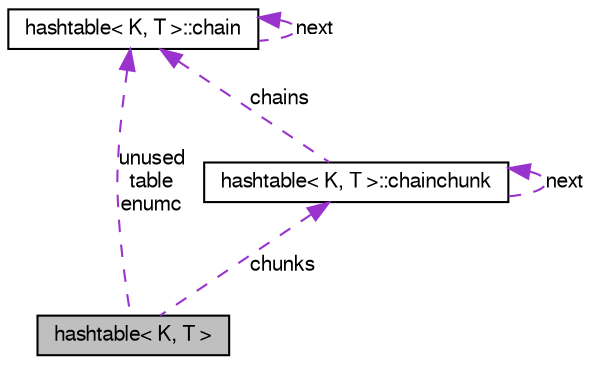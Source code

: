digraph G
{
  edge [fontname="FreeSans",fontsize="10",labelfontname="FreeSans",labelfontsize="10"];
  node [fontname="FreeSans",fontsize="10",shape=record];
  Node1 [label="hashtable\< K, T \>",height=0.2,width=0.4,color="black", fillcolor="grey75", style="filled" fontcolor="black"];
  Node2 -> Node1 [dir=back,color="darkorchid3",fontsize="10",style="dashed",label="unused\ntable\nenumc",fontname="FreeSans"];
  Node2 [label="hashtable\< K, T \>::chain",height=0.2,width=0.4,color="black", fillcolor="white", style="filled",URL="$structhashtable_1_1chain.html"];
  Node2 -> Node2 [dir=back,color="darkorchid3",fontsize="10",style="dashed",label="next",fontname="FreeSans"];
  Node3 -> Node1 [dir=back,color="darkorchid3",fontsize="10",style="dashed",label="chunks",fontname="FreeSans"];
  Node3 [label="hashtable\< K, T \>::chainchunk",height=0.2,width=0.4,color="black", fillcolor="white", style="filled",URL="$structhashtable_1_1chainchunk.html"];
  Node2 -> Node3 [dir=back,color="darkorchid3",fontsize="10",style="dashed",label="chains",fontname="FreeSans"];
  Node3 -> Node3 [dir=back,color="darkorchid3",fontsize="10",style="dashed",label="next",fontname="FreeSans"];
}
